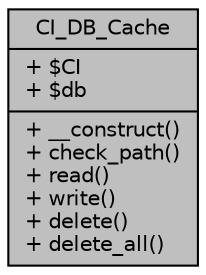 digraph "CI_DB_Cache"
{
 // LATEX_PDF_SIZE
  edge [fontname="Helvetica",fontsize="10",labelfontname="Helvetica",labelfontsize="10"];
  node [fontname="Helvetica",fontsize="10",shape=record];
  Node1 [label="{CI_DB_Cache\n|+ $CI\l+ $db\l|+ __construct()\l+ check_path()\l+ read()\l+ write()\l+ delete()\l+ delete_all()\l}",height=0.2,width=0.4,color="black", fillcolor="grey75", style="filled", fontcolor="black",tooltip=" "];
}

